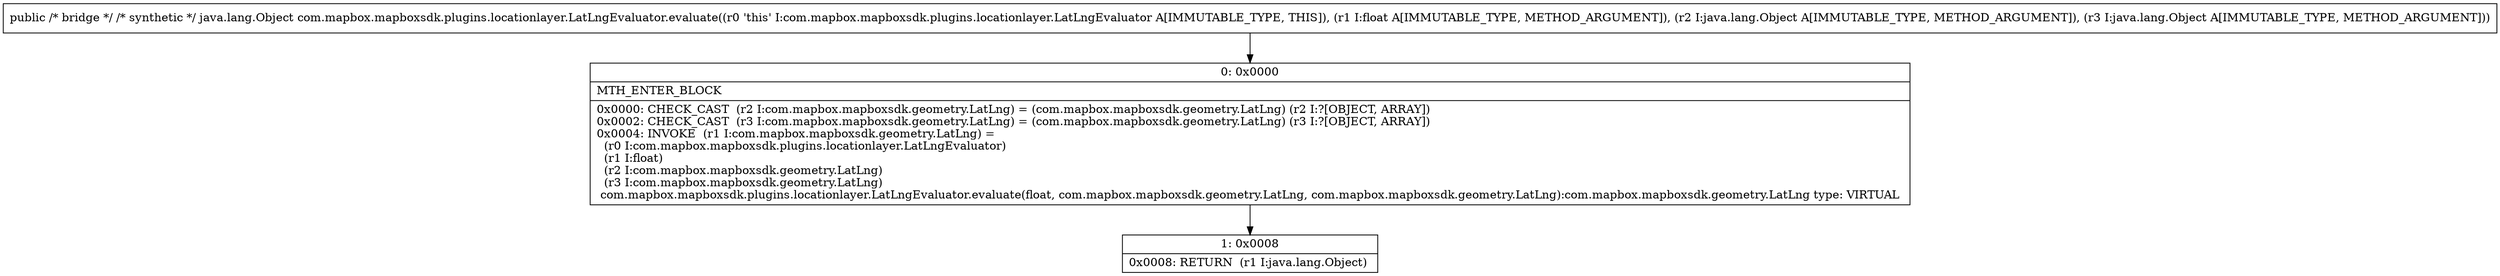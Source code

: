 digraph "CFG forcom.mapbox.mapboxsdk.plugins.locationlayer.LatLngEvaluator.evaluate(FLjava\/lang\/Object;Ljava\/lang\/Object;)Ljava\/lang\/Object;" {
Node_0 [shape=record,label="{0\:\ 0x0000|MTH_ENTER_BLOCK\l|0x0000: CHECK_CAST  (r2 I:com.mapbox.mapboxsdk.geometry.LatLng) = (com.mapbox.mapboxsdk.geometry.LatLng) (r2 I:?[OBJECT, ARRAY]) \l0x0002: CHECK_CAST  (r3 I:com.mapbox.mapboxsdk.geometry.LatLng) = (com.mapbox.mapboxsdk.geometry.LatLng) (r3 I:?[OBJECT, ARRAY]) \l0x0004: INVOKE  (r1 I:com.mapbox.mapboxsdk.geometry.LatLng) = \l  (r0 I:com.mapbox.mapboxsdk.plugins.locationlayer.LatLngEvaluator)\l  (r1 I:float)\l  (r2 I:com.mapbox.mapboxsdk.geometry.LatLng)\l  (r3 I:com.mapbox.mapboxsdk.geometry.LatLng)\l com.mapbox.mapboxsdk.plugins.locationlayer.LatLngEvaluator.evaluate(float, com.mapbox.mapboxsdk.geometry.LatLng, com.mapbox.mapboxsdk.geometry.LatLng):com.mapbox.mapboxsdk.geometry.LatLng type: VIRTUAL \l}"];
Node_1 [shape=record,label="{1\:\ 0x0008|0x0008: RETURN  (r1 I:java.lang.Object) \l}"];
MethodNode[shape=record,label="{public \/* bridge *\/ \/* synthetic *\/ java.lang.Object com.mapbox.mapboxsdk.plugins.locationlayer.LatLngEvaluator.evaluate((r0 'this' I:com.mapbox.mapboxsdk.plugins.locationlayer.LatLngEvaluator A[IMMUTABLE_TYPE, THIS]), (r1 I:float A[IMMUTABLE_TYPE, METHOD_ARGUMENT]), (r2 I:java.lang.Object A[IMMUTABLE_TYPE, METHOD_ARGUMENT]), (r3 I:java.lang.Object A[IMMUTABLE_TYPE, METHOD_ARGUMENT])) }"];
MethodNode -> Node_0;
Node_0 -> Node_1;
}

